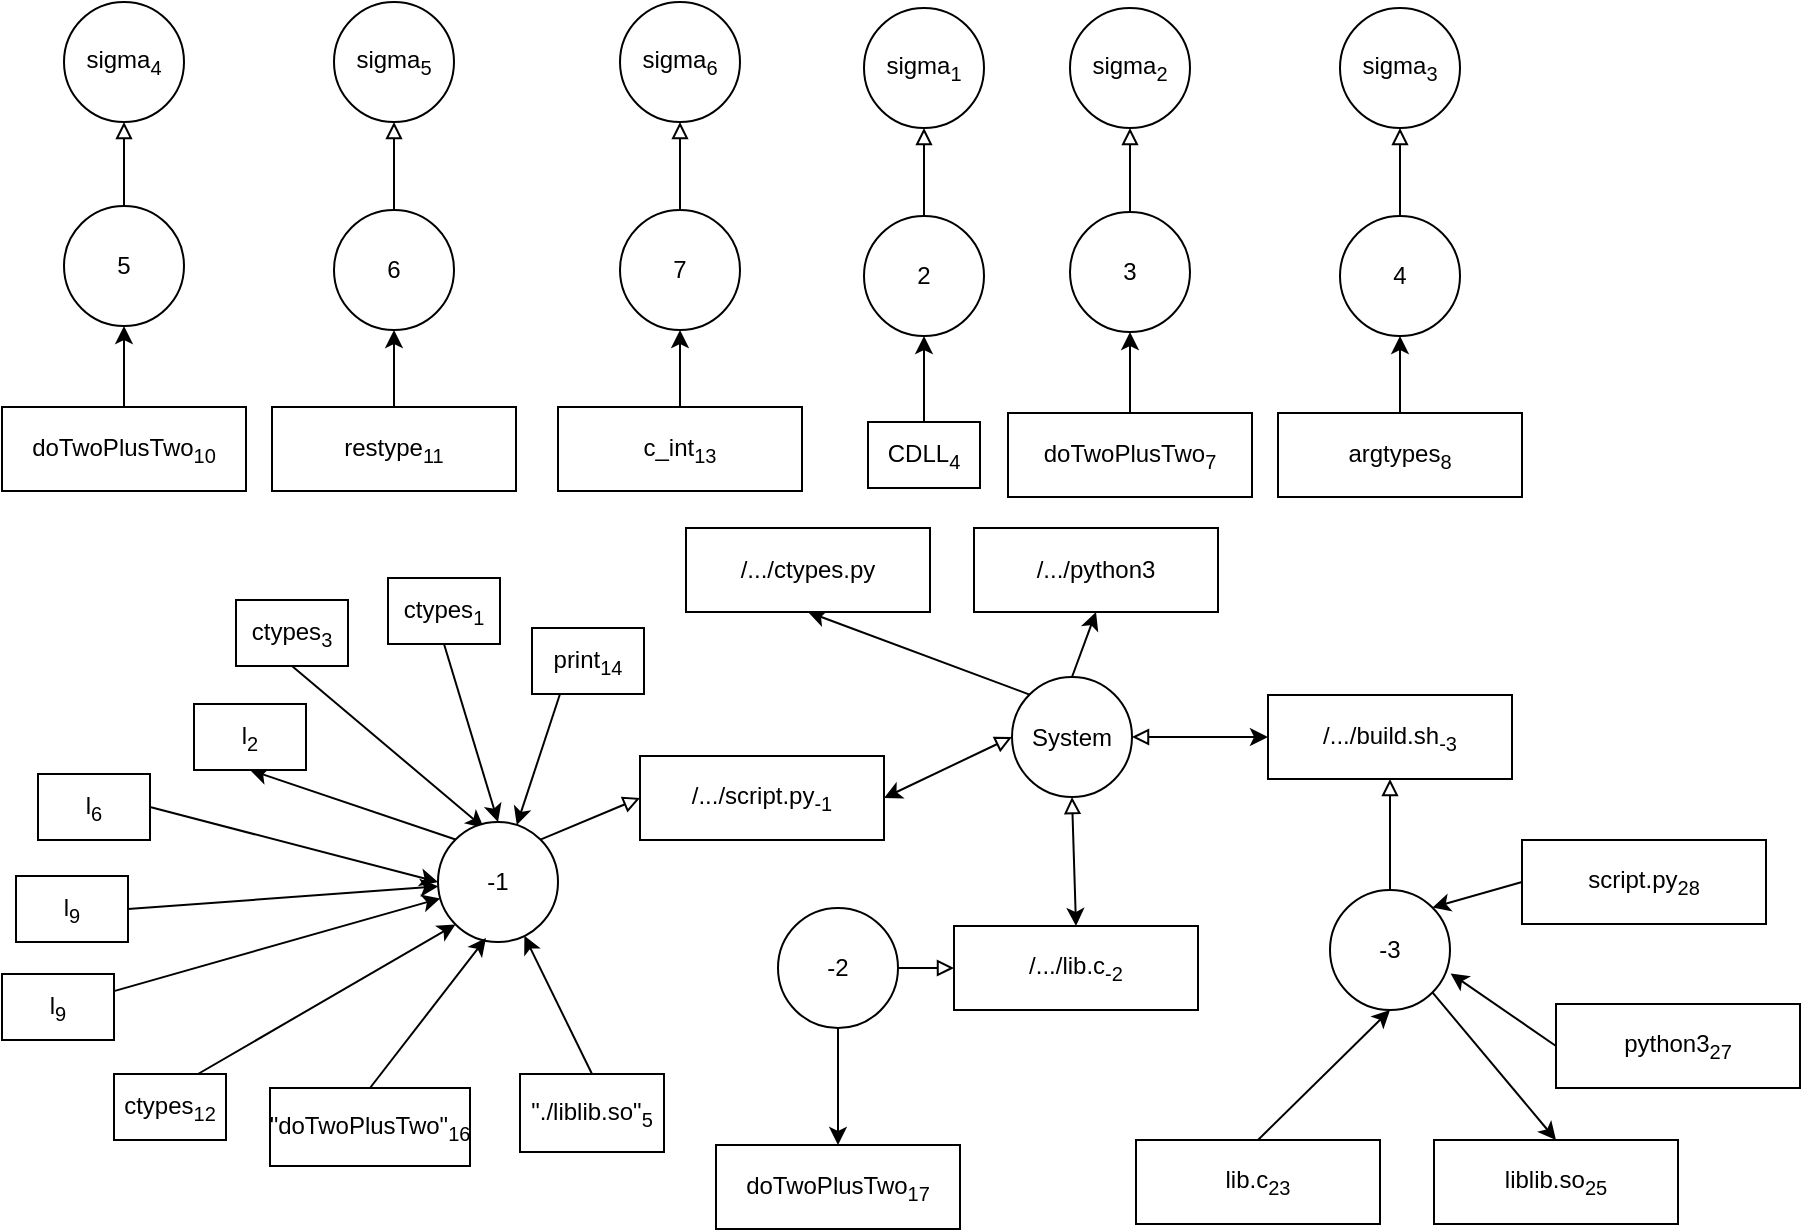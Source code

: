 <mxfile version="23.0.1" type="device">
  <diagram name="Page-1" id="2sD7yjUGzjUmPnmGaGPp">
    <mxGraphModel dx="1640" dy="1302" grid="0" gridSize="10" guides="1" tooltips="1" connect="1" arrows="1" fold="1" page="0" pageScale="1" pageWidth="850" pageHeight="1100" math="0" shadow="0">
      <root>
        <mxCell id="0" />
        <mxCell id="1" parent="0" />
        <mxCell id="xBkAP3J3gG5PXEwoHc84-98" style="edgeStyle=none;shape=connector;rounded=0;orthogonalLoop=1;jettySize=auto;html=1;exitX=0.5;exitY=0;exitDx=0;exitDy=0;labelBackgroundColor=default;strokeColor=default;align=center;verticalAlign=middle;fontFamily=Helvetica;fontSize=11;fontColor=default;endArrow=block;endFill=0;" edge="1" parent="1" source="xBkAP3J3gG5PXEwoHc84-2" target="xBkAP3J3gG5PXEwoHc84-95">
          <mxGeometry relative="1" as="geometry" />
        </mxCell>
        <mxCell id="xBkAP3J3gG5PXEwoHc84-107" style="edgeStyle=none;shape=connector;rounded=0;orthogonalLoop=1;jettySize=auto;html=1;exitX=1;exitY=1;exitDx=0;exitDy=0;entryX=0.5;entryY=0;entryDx=0;entryDy=0;labelBackgroundColor=default;strokeColor=default;align=center;verticalAlign=middle;fontFamily=Helvetica;fontSize=11;fontColor=default;endArrow=classic;" edge="1" parent="1" source="xBkAP3J3gG5PXEwoHc84-2" target="xBkAP3J3gG5PXEwoHc84-105">
          <mxGeometry relative="1" as="geometry" />
        </mxCell>
        <mxCell id="xBkAP3J3gG5PXEwoHc84-2" value="-3" style="ellipse;whiteSpace=wrap;html=1;aspect=fixed;" vertex="1" parent="1">
          <mxGeometry x="35" y="101" width="60" height="60" as="geometry" />
        </mxCell>
        <mxCell id="xBkAP3J3gG5PXEwoHc84-80" style="edgeStyle=none;shape=connector;rounded=0;orthogonalLoop=1;jettySize=auto;html=1;exitX=1;exitY=0.5;exitDx=0;exitDy=0;labelBackgroundColor=default;strokeColor=default;align=center;verticalAlign=middle;fontFamily=Helvetica;fontSize=11;fontColor=default;endArrow=classic;" edge="1" parent="1" source="xBkAP3J3gG5PXEwoHc84-3" target="xBkAP3J3gG5PXEwoHc84-78">
          <mxGeometry relative="1" as="geometry" />
        </mxCell>
        <mxCell id="xBkAP3J3gG5PXEwoHc84-86" style="edgeStyle=none;shape=connector;rounded=0;orthogonalLoop=1;jettySize=auto;html=1;exitX=0.5;exitY=0;exitDx=0;exitDy=0;entryX=0;entryY=0.5;entryDx=0;entryDy=0;labelBackgroundColor=default;strokeColor=default;align=center;verticalAlign=middle;fontFamily=Helvetica;fontSize=11;fontColor=default;endArrow=block;endFill=0;" edge="1" parent="1" source="xBkAP3J3gG5PXEwoHc84-3" target="xBkAP3J3gG5PXEwoHc84-85">
          <mxGeometry relative="1" as="geometry" />
        </mxCell>
        <mxCell id="xBkAP3J3gG5PXEwoHc84-3" value="-2" style="ellipse;whiteSpace=wrap;html=1;aspect=fixed;direction=south;" vertex="1" parent="1">
          <mxGeometry x="-241" y="110" width="60" height="60" as="geometry" />
        </mxCell>
        <mxCell id="xBkAP3J3gG5PXEwoHc84-100" style="edgeStyle=none;shape=connector;rounded=0;orthogonalLoop=1;jettySize=auto;html=1;exitX=0.5;exitY=0;exitDx=0;exitDy=0;entryX=0;entryY=0.5;entryDx=0;entryDy=0;labelBackgroundColor=default;strokeColor=default;align=center;verticalAlign=middle;fontFamily=Helvetica;fontSize=11;fontColor=default;endArrow=classic;startArrow=block;startFill=0;" edge="1" parent="1" source="xBkAP3J3gG5PXEwoHc84-4" target="xBkAP3J3gG5PXEwoHc84-95">
          <mxGeometry relative="1" as="geometry" />
        </mxCell>
        <mxCell id="xBkAP3J3gG5PXEwoHc84-101" style="edgeStyle=none;shape=connector;rounded=0;orthogonalLoop=1;jettySize=auto;html=1;exitX=1;exitY=0.5;exitDx=0;exitDy=0;entryX=0.5;entryY=0;entryDx=0;entryDy=0;labelBackgroundColor=default;strokeColor=default;align=center;verticalAlign=middle;fontFamily=Helvetica;fontSize=11;fontColor=default;endArrow=classic;startArrow=block;startFill=0;" edge="1" parent="1" source="xBkAP3J3gG5PXEwoHc84-4" target="xBkAP3J3gG5PXEwoHc84-85">
          <mxGeometry relative="1" as="geometry" />
        </mxCell>
        <mxCell id="xBkAP3J3gG5PXEwoHc84-102" style="edgeStyle=none;shape=connector;rounded=0;orthogonalLoop=1;jettySize=auto;html=1;exitX=0;exitY=1;exitDx=0;exitDy=0;entryX=0.5;entryY=1;entryDx=0;entryDy=0;labelBackgroundColor=default;strokeColor=default;align=center;verticalAlign=middle;fontFamily=Helvetica;fontSize=11;fontColor=default;endArrow=classic;" edge="1" parent="1" source="xBkAP3J3gG5PXEwoHc84-4" target="xBkAP3J3gG5PXEwoHc84-91">
          <mxGeometry relative="1" as="geometry" />
        </mxCell>
        <mxCell id="xBkAP3J3gG5PXEwoHc84-114" style="edgeStyle=none;shape=connector;rounded=0;orthogonalLoop=1;jettySize=auto;html=1;exitX=0;exitY=0.5;exitDx=0;exitDy=0;entryX=0.5;entryY=1;entryDx=0;entryDy=0;labelBackgroundColor=default;strokeColor=default;align=center;verticalAlign=middle;fontFamily=Helvetica;fontSize=11;fontColor=default;endArrow=classic;" edge="1" parent="1" source="xBkAP3J3gG5PXEwoHc84-4" target="xBkAP3J3gG5PXEwoHc84-113">
          <mxGeometry relative="1" as="geometry" />
        </mxCell>
        <mxCell id="xBkAP3J3gG5PXEwoHc84-4" value="System" style="ellipse;whiteSpace=wrap;html=1;aspect=fixed;direction=south;" vertex="1" parent="1">
          <mxGeometry x="-124" y="-5.5" width="60" height="60" as="geometry" />
        </mxCell>
        <mxCell id="xBkAP3J3gG5PXEwoHc84-8" style="rounded=0;orthogonalLoop=1;jettySize=auto;html=1;exitX=0.5;exitY=1;exitDx=0;exitDy=0;entryX=0.5;entryY=0;entryDx=0;entryDy=0;" edge="1" parent="1" source="xBkAP3J3gG5PXEwoHc84-5" target="xBkAP3J3gG5PXEwoHc84-13">
          <mxGeometry relative="1" as="geometry" />
        </mxCell>
        <mxCell id="xBkAP3J3gG5PXEwoHc84-5" value="&lt;div&gt;ctypes&lt;sub&gt;1&lt;/sub&gt;&lt;/div&gt;" style="rounded=0;whiteSpace=wrap;html=1;" vertex="1" parent="1">
          <mxGeometry x="-436" y="-55" width="56" height="33" as="geometry" />
        </mxCell>
        <mxCell id="xBkAP3J3gG5PXEwoHc84-26" style="edgeStyle=none;shape=connector;rounded=0;orthogonalLoop=1;jettySize=auto;html=1;exitX=0.5;exitY=1;exitDx=0;exitDy=0;labelBackgroundColor=default;strokeColor=default;align=center;verticalAlign=middle;fontFamily=Helvetica;fontSize=11;fontColor=default;endArrow=classic;entryX=0.383;entryY=0.05;entryDx=0;entryDy=0;entryPerimeter=0;" edge="1" parent="1" source="xBkAP3J3gG5PXEwoHc84-6" target="xBkAP3J3gG5PXEwoHc84-13">
          <mxGeometry relative="1" as="geometry" />
        </mxCell>
        <mxCell id="xBkAP3J3gG5PXEwoHc84-6" value="&lt;div&gt;ctypes&lt;sub&gt;3&lt;/sub&gt;&lt;/div&gt;" style="rounded=0;whiteSpace=wrap;html=1;" vertex="1" parent="1">
          <mxGeometry x="-512" y="-44" width="56" height="33" as="geometry" />
        </mxCell>
        <mxCell id="xBkAP3J3gG5PXEwoHc84-66" style="edgeStyle=none;shape=connector;rounded=0;orthogonalLoop=1;jettySize=auto;html=1;exitX=0.75;exitY=0;exitDx=0;exitDy=0;entryX=0;entryY=1;entryDx=0;entryDy=0;labelBackgroundColor=default;strokeColor=default;align=center;verticalAlign=middle;fontFamily=Helvetica;fontSize=11;fontColor=default;endArrow=classic;" edge="1" parent="1" source="xBkAP3J3gG5PXEwoHc84-7" target="xBkAP3J3gG5PXEwoHc84-13">
          <mxGeometry relative="1" as="geometry" />
        </mxCell>
        <mxCell id="xBkAP3J3gG5PXEwoHc84-7" value="&lt;div&gt;ctypes&lt;sub&gt;12&lt;/sub&gt;&lt;/div&gt;" style="rounded=0;whiteSpace=wrap;html=1;" vertex="1" parent="1">
          <mxGeometry x="-573" y="193" width="56" height="33" as="geometry" />
        </mxCell>
        <mxCell id="xBkAP3J3gG5PXEwoHc84-16" style="edgeStyle=none;shape=connector;rounded=0;orthogonalLoop=1;jettySize=auto;html=1;exitX=0;exitY=0;exitDx=0;exitDy=0;entryX=0.5;entryY=1;entryDx=0;entryDy=0;labelBackgroundColor=default;strokeColor=default;align=center;verticalAlign=middle;fontFamily=Helvetica;fontSize=11;fontColor=default;endArrow=classic;" edge="1" parent="1" source="xBkAP3J3gG5PXEwoHc84-13" target="xBkAP3J3gG5PXEwoHc84-14">
          <mxGeometry relative="1" as="geometry" />
        </mxCell>
        <mxCell id="xBkAP3J3gG5PXEwoHc84-18" style="edgeStyle=none;shape=connector;rounded=0;orthogonalLoop=1;jettySize=auto;html=1;exitX=1;exitY=0;exitDx=0;exitDy=0;entryX=0;entryY=0.5;entryDx=0;entryDy=0;labelBackgroundColor=default;strokeColor=default;align=center;verticalAlign=middle;fontFamily=Helvetica;fontSize=11;fontColor=default;endArrow=block;endFill=0;" edge="1" parent="1" source="xBkAP3J3gG5PXEwoHc84-13" target="xBkAP3J3gG5PXEwoHc84-82">
          <mxGeometry relative="1" as="geometry">
            <mxPoint x="-307.213" y="83.213" as="targetPoint" />
          </mxGeometry>
        </mxCell>
        <mxCell id="xBkAP3J3gG5PXEwoHc84-13" value="-1" style="ellipse;whiteSpace=wrap;html=1;aspect=fixed;" vertex="1" parent="1">
          <mxGeometry x="-411" y="67" width="60" height="60" as="geometry" />
        </mxCell>
        <mxCell id="xBkAP3J3gG5PXEwoHc84-14" value="l&lt;sub&gt;2&lt;/sub&gt;" style="rounded=0;whiteSpace=wrap;html=1;" vertex="1" parent="1">
          <mxGeometry x="-533" y="8" width="56" height="33" as="geometry" />
        </mxCell>
        <mxCell id="xBkAP3J3gG5PXEwoHc84-23" style="edgeStyle=none;shape=connector;rounded=0;orthogonalLoop=1;jettySize=auto;html=1;exitX=0.5;exitY=0;exitDx=0;exitDy=0;entryX=0.5;entryY=1;entryDx=0;entryDy=0;labelBackgroundColor=default;strokeColor=default;align=center;verticalAlign=middle;fontFamily=Helvetica;fontSize=11;fontColor=default;endArrow=classic;" edge="1" parent="1" source="xBkAP3J3gG5PXEwoHc84-19" target="xBkAP3J3gG5PXEwoHc84-20">
          <mxGeometry relative="1" as="geometry" />
        </mxCell>
        <mxCell id="xBkAP3J3gG5PXEwoHc84-19" value="CDLL&lt;sub&gt;4&lt;/sub&gt;" style="rounded=0;whiteSpace=wrap;html=1;" vertex="1" parent="1">
          <mxGeometry x="-196" y="-133" width="56" height="33" as="geometry" />
        </mxCell>
        <mxCell id="xBkAP3J3gG5PXEwoHc84-25" style="edgeStyle=none;shape=connector;rounded=0;orthogonalLoop=1;jettySize=auto;html=1;exitX=0.5;exitY=0;exitDx=0;exitDy=0;labelBackgroundColor=default;strokeColor=default;align=center;verticalAlign=middle;fontFamily=Helvetica;fontSize=11;fontColor=default;endArrow=block;endFill=0;" edge="1" parent="1" source="xBkAP3J3gG5PXEwoHc84-20" target="xBkAP3J3gG5PXEwoHc84-24">
          <mxGeometry relative="1" as="geometry" />
        </mxCell>
        <mxCell id="xBkAP3J3gG5PXEwoHc84-20" value="2" style="ellipse;whiteSpace=wrap;html=1;aspect=fixed;" vertex="1" parent="1">
          <mxGeometry x="-198" y="-236" width="60" height="60" as="geometry" />
        </mxCell>
        <mxCell id="xBkAP3J3gG5PXEwoHc84-24" value="sigma&lt;sub&gt;1&lt;/sub&gt;" style="ellipse;whiteSpace=wrap;html=1;aspect=fixed;" vertex="1" parent="1">
          <mxGeometry x="-198" y="-340" width="60" height="60" as="geometry" />
        </mxCell>
        <mxCell id="xBkAP3J3gG5PXEwoHc84-28" style="edgeStyle=none;shape=connector;rounded=0;orthogonalLoop=1;jettySize=auto;html=1;exitX=0.5;exitY=0;exitDx=0;exitDy=0;labelBackgroundColor=default;strokeColor=default;align=center;verticalAlign=middle;fontFamily=Helvetica;fontSize=11;fontColor=default;endArrow=classic;" edge="1" parent="1" source="xBkAP3J3gG5PXEwoHc84-27" target="xBkAP3J3gG5PXEwoHc84-13">
          <mxGeometry relative="1" as="geometry" />
        </mxCell>
        <mxCell id="xBkAP3J3gG5PXEwoHc84-27" value="&quot;./liblib.so&quot;&lt;sub&gt;5&lt;/sub&gt;" style="rounded=0;whiteSpace=wrap;html=1;" vertex="1" parent="1">
          <mxGeometry x="-370" y="193" width="72" height="39" as="geometry" />
        </mxCell>
        <mxCell id="xBkAP3J3gG5PXEwoHc84-30" style="edgeStyle=none;shape=connector;rounded=0;orthogonalLoop=1;jettySize=auto;html=1;exitX=1;exitY=0.5;exitDx=0;exitDy=0;entryX=0;entryY=0.5;entryDx=0;entryDy=0;labelBackgroundColor=default;strokeColor=default;align=center;verticalAlign=middle;fontFamily=Helvetica;fontSize=11;fontColor=default;endArrow=classic;" edge="1" parent="1" source="xBkAP3J3gG5PXEwoHc84-29" target="xBkAP3J3gG5PXEwoHc84-13">
          <mxGeometry relative="1" as="geometry" />
        </mxCell>
        <mxCell id="xBkAP3J3gG5PXEwoHc84-29" value="&lt;div&gt;l&lt;sub&gt;6&lt;/sub&gt;&lt;/div&gt;" style="rounded=0;whiteSpace=wrap;html=1;" vertex="1" parent="1">
          <mxGeometry x="-611" y="43" width="56" height="33" as="geometry" />
        </mxCell>
        <mxCell id="xBkAP3J3gG5PXEwoHc84-34" style="edgeStyle=none;shape=connector;rounded=0;orthogonalLoop=1;jettySize=auto;html=1;exitX=1;exitY=0.5;exitDx=0;exitDy=0;labelBackgroundColor=default;strokeColor=default;align=center;verticalAlign=middle;fontFamily=Helvetica;fontSize=11;fontColor=default;endArrow=classic;" edge="1" parent="1" source="xBkAP3J3gG5PXEwoHc84-31" target="xBkAP3J3gG5PXEwoHc84-13">
          <mxGeometry relative="1" as="geometry" />
        </mxCell>
        <mxCell id="xBkAP3J3gG5PXEwoHc84-31" value="&lt;div&gt;l&lt;sub&gt;9&lt;/sub&gt;&lt;/div&gt;" style="rounded=0;whiteSpace=wrap;html=1;" vertex="1" parent="1">
          <mxGeometry x="-622" y="94" width="56" height="33" as="geometry" />
        </mxCell>
        <mxCell id="xBkAP3J3gG5PXEwoHc84-37" style="edgeStyle=none;shape=connector;rounded=0;orthogonalLoop=1;jettySize=auto;html=1;exitX=0.5;exitY=0;exitDx=0;exitDy=0;labelBackgroundColor=default;strokeColor=default;align=center;verticalAlign=middle;fontFamily=Helvetica;fontSize=11;fontColor=default;endArrow=block;endFill=0;" edge="1" parent="1" source="xBkAP3J3gG5PXEwoHc84-38" target="xBkAP3J3gG5PXEwoHc84-39">
          <mxGeometry relative="1" as="geometry" />
        </mxCell>
        <mxCell id="xBkAP3J3gG5PXEwoHc84-38" value="3" style="ellipse;whiteSpace=wrap;html=1;aspect=fixed;" vertex="1" parent="1">
          <mxGeometry x="-95" y="-238" width="60" height="60" as="geometry" />
        </mxCell>
        <mxCell id="xBkAP3J3gG5PXEwoHc84-39" value="&lt;div&gt;sigma&lt;sub&gt;2&lt;/sub&gt;&lt;/div&gt;" style="ellipse;whiteSpace=wrap;html=1;aspect=fixed;" vertex="1" parent="1">
          <mxGeometry x="-95" y="-340" width="60" height="60" as="geometry" />
        </mxCell>
        <mxCell id="xBkAP3J3gG5PXEwoHc84-41" style="edgeStyle=none;shape=connector;rounded=0;orthogonalLoop=1;jettySize=auto;html=1;exitX=0.5;exitY=0;exitDx=0;exitDy=0;entryX=0.5;entryY=1;entryDx=0;entryDy=0;labelBackgroundColor=default;strokeColor=default;align=center;verticalAlign=middle;fontFamily=Helvetica;fontSize=11;fontColor=default;endArrow=classic;" edge="1" parent="1" source="xBkAP3J3gG5PXEwoHc84-40" target="xBkAP3J3gG5PXEwoHc84-38">
          <mxGeometry relative="1" as="geometry" />
        </mxCell>
        <mxCell id="xBkAP3J3gG5PXEwoHc84-40" value="doTwoPlusTwo&lt;sub&gt;7&lt;/sub&gt;" style="rounded=0;whiteSpace=wrap;html=1;" vertex="1" parent="1">
          <mxGeometry x="-126" y="-137.5" width="122" height="42" as="geometry" />
        </mxCell>
        <mxCell id="xBkAP3J3gG5PXEwoHc84-46" style="edgeStyle=none;shape=connector;rounded=0;orthogonalLoop=1;jettySize=auto;html=1;exitX=0.5;exitY=0;exitDx=0;exitDy=0;labelBackgroundColor=default;strokeColor=default;align=center;verticalAlign=middle;fontFamily=Helvetica;fontSize=11;fontColor=default;endArrow=block;endFill=0;" edge="1" parent="1" source="xBkAP3J3gG5PXEwoHc84-47" target="xBkAP3J3gG5PXEwoHc84-48">
          <mxGeometry relative="1" as="geometry" />
        </mxCell>
        <mxCell id="xBkAP3J3gG5PXEwoHc84-47" value="4" style="ellipse;whiteSpace=wrap;html=1;aspect=fixed;" vertex="1" parent="1">
          <mxGeometry x="40" y="-236" width="60" height="60" as="geometry" />
        </mxCell>
        <mxCell id="xBkAP3J3gG5PXEwoHc84-48" value="&lt;div&gt;sigma&lt;sub&gt;3&lt;/sub&gt;&lt;/div&gt;" style="ellipse;whiteSpace=wrap;html=1;aspect=fixed;" vertex="1" parent="1">
          <mxGeometry x="40" y="-340" width="60" height="60" as="geometry" />
        </mxCell>
        <mxCell id="xBkAP3J3gG5PXEwoHc84-49" style="edgeStyle=none;shape=connector;rounded=0;orthogonalLoop=1;jettySize=auto;html=1;exitX=0.5;exitY=0;exitDx=0;exitDy=0;entryX=0.5;entryY=1;entryDx=0;entryDy=0;labelBackgroundColor=default;strokeColor=default;align=center;verticalAlign=middle;fontFamily=Helvetica;fontSize=11;fontColor=default;endArrow=classic;" edge="1" parent="1" source="xBkAP3J3gG5PXEwoHc84-50" target="xBkAP3J3gG5PXEwoHc84-47">
          <mxGeometry relative="1" as="geometry" />
        </mxCell>
        <mxCell id="xBkAP3J3gG5PXEwoHc84-50" value="argtypes&lt;sub&gt;8&lt;/sub&gt;" style="rounded=0;whiteSpace=wrap;html=1;" vertex="1" parent="1">
          <mxGeometry x="9" y="-137.5" width="122" height="42" as="geometry" />
        </mxCell>
        <mxCell id="xBkAP3J3gG5PXEwoHc84-56" style="edgeStyle=none;shape=connector;rounded=0;orthogonalLoop=1;jettySize=auto;html=1;exitX=0.5;exitY=0;exitDx=0;exitDy=0;labelBackgroundColor=default;strokeColor=default;align=center;verticalAlign=middle;fontFamily=Helvetica;fontSize=11;fontColor=default;endArrow=block;endFill=0;" edge="1" parent="1" source="xBkAP3J3gG5PXEwoHc84-57" target="xBkAP3J3gG5PXEwoHc84-58">
          <mxGeometry relative="1" as="geometry" />
        </mxCell>
        <mxCell id="xBkAP3J3gG5PXEwoHc84-57" value="5" style="ellipse;whiteSpace=wrap;html=1;aspect=fixed;" vertex="1" parent="1">
          <mxGeometry x="-598" y="-241" width="60" height="60" as="geometry" />
        </mxCell>
        <mxCell id="xBkAP3J3gG5PXEwoHc84-58" value="&lt;div&gt;sigma&lt;sub&gt;4&lt;/sub&gt;&lt;/div&gt;" style="ellipse;whiteSpace=wrap;html=1;aspect=fixed;" vertex="1" parent="1">
          <mxGeometry x="-598" y="-343" width="60" height="60" as="geometry" />
        </mxCell>
        <mxCell id="xBkAP3J3gG5PXEwoHc84-59" style="edgeStyle=none;shape=connector;rounded=0;orthogonalLoop=1;jettySize=auto;html=1;exitX=0.5;exitY=0;exitDx=0;exitDy=0;entryX=0.5;entryY=1;entryDx=0;entryDy=0;labelBackgroundColor=default;strokeColor=default;align=center;verticalAlign=middle;fontFamily=Helvetica;fontSize=11;fontColor=default;endArrow=classic;" edge="1" parent="1" source="xBkAP3J3gG5PXEwoHc84-60" target="xBkAP3J3gG5PXEwoHc84-57">
          <mxGeometry relative="1" as="geometry" />
        </mxCell>
        <mxCell id="xBkAP3J3gG5PXEwoHc84-60" value="doTwoPlusTwo&lt;sub&gt;10&lt;/sub&gt;" style="rounded=0;whiteSpace=wrap;html=1;" vertex="1" parent="1">
          <mxGeometry x="-629" y="-140.5" width="122" height="42" as="geometry" />
        </mxCell>
        <mxCell id="xBkAP3J3gG5PXEwoHc84-61" style="edgeStyle=none;shape=connector;rounded=0;orthogonalLoop=1;jettySize=auto;html=1;exitX=0.5;exitY=0;exitDx=0;exitDy=0;labelBackgroundColor=default;strokeColor=default;align=center;verticalAlign=middle;fontFamily=Helvetica;fontSize=11;fontColor=default;endArrow=block;endFill=0;" edge="1" parent="1" source="xBkAP3J3gG5PXEwoHc84-62" target="xBkAP3J3gG5PXEwoHc84-63">
          <mxGeometry relative="1" as="geometry" />
        </mxCell>
        <mxCell id="xBkAP3J3gG5PXEwoHc84-62" value="6" style="ellipse;whiteSpace=wrap;html=1;aspect=fixed;" vertex="1" parent="1">
          <mxGeometry x="-463" y="-239" width="60" height="60" as="geometry" />
        </mxCell>
        <mxCell id="xBkAP3J3gG5PXEwoHc84-63" value="&lt;div&gt;sigma&lt;sub&gt;5&lt;/sub&gt;&lt;/div&gt;" style="ellipse;whiteSpace=wrap;html=1;aspect=fixed;" vertex="1" parent="1">
          <mxGeometry x="-463" y="-343" width="60" height="60" as="geometry" />
        </mxCell>
        <mxCell id="xBkAP3J3gG5PXEwoHc84-64" style="edgeStyle=none;shape=connector;rounded=0;orthogonalLoop=1;jettySize=auto;html=1;exitX=0.5;exitY=0;exitDx=0;exitDy=0;entryX=0.5;entryY=1;entryDx=0;entryDy=0;labelBackgroundColor=default;strokeColor=default;align=center;verticalAlign=middle;fontFamily=Helvetica;fontSize=11;fontColor=default;endArrow=classic;" edge="1" parent="1" source="xBkAP3J3gG5PXEwoHc84-65" target="xBkAP3J3gG5PXEwoHc84-62">
          <mxGeometry relative="1" as="geometry" />
        </mxCell>
        <mxCell id="xBkAP3J3gG5PXEwoHc84-65" value="restype&lt;sub&gt;11&lt;/sub&gt;" style="rounded=0;whiteSpace=wrap;html=1;" vertex="1" parent="1">
          <mxGeometry x="-494" y="-140.5" width="122" height="42" as="geometry" />
        </mxCell>
        <mxCell id="xBkAP3J3gG5PXEwoHc84-67" style="edgeStyle=none;shape=connector;rounded=0;orthogonalLoop=1;jettySize=auto;html=1;exitX=0.5;exitY=0;exitDx=0;exitDy=0;labelBackgroundColor=default;strokeColor=default;align=center;verticalAlign=middle;fontFamily=Helvetica;fontSize=11;fontColor=default;endArrow=block;endFill=0;" edge="1" parent="1" source="xBkAP3J3gG5PXEwoHc84-68" target="xBkAP3J3gG5PXEwoHc84-69">
          <mxGeometry relative="1" as="geometry" />
        </mxCell>
        <mxCell id="xBkAP3J3gG5PXEwoHc84-68" value="7" style="ellipse;whiteSpace=wrap;html=1;aspect=fixed;" vertex="1" parent="1">
          <mxGeometry x="-320" y="-239" width="60" height="60" as="geometry" />
        </mxCell>
        <mxCell id="xBkAP3J3gG5PXEwoHc84-69" value="&lt;div&gt;sigma&lt;sub&gt;6&lt;/sub&gt;&lt;/div&gt;" style="ellipse;whiteSpace=wrap;html=1;aspect=fixed;" vertex="1" parent="1">
          <mxGeometry x="-320" y="-343" width="60" height="60" as="geometry" />
        </mxCell>
        <mxCell id="xBkAP3J3gG5PXEwoHc84-70" style="edgeStyle=none;shape=connector;rounded=0;orthogonalLoop=1;jettySize=auto;html=1;exitX=0.5;exitY=0;exitDx=0;exitDy=0;entryX=0.5;entryY=1;entryDx=0;entryDy=0;labelBackgroundColor=default;strokeColor=default;align=center;verticalAlign=middle;fontFamily=Helvetica;fontSize=11;fontColor=default;endArrow=classic;" edge="1" parent="1" source="xBkAP3J3gG5PXEwoHc84-71" target="xBkAP3J3gG5PXEwoHc84-68">
          <mxGeometry relative="1" as="geometry" />
        </mxCell>
        <mxCell id="xBkAP3J3gG5PXEwoHc84-71" value="c_int&lt;sub&gt;13&lt;/sub&gt;" style="rounded=0;whiteSpace=wrap;html=1;" vertex="1" parent="1">
          <mxGeometry x="-351" y="-140.5" width="122" height="42" as="geometry" />
        </mxCell>
        <mxCell id="xBkAP3J3gG5PXEwoHc84-73" style="edgeStyle=none;shape=connector;rounded=0;orthogonalLoop=1;jettySize=auto;html=1;exitX=0.25;exitY=1;exitDx=0;exitDy=0;labelBackgroundColor=default;strokeColor=default;align=center;verticalAlign=middle;fontFamily=Helvetica;fontSize=11;fontColor=default;endArrow=classic;" edge="1" parent="1" source="xBkAP3J3gG5PXEwoHc84-72" target="xBkAP3J3gG5PXEwoHc84-13">
          <mxGeometry relative="1" as="geometry" />
        </mxCell>
        <mxCell id="xBkAP3J3gG5PXEwoHc84-72" value="print&lt;sub&gt;14&lt;/sub&gt;" style="rounded=0;whiteSpace=wrap;html=1;" vertex="1" parent="1">
          <mxGeometry x="-364" y="-30" width="56" height="33" as="geometry" />
        </mxCell>
        <mxCell id="xBkAP3J3gG5PXEwoHc84-74" value="&quot;doTwoPlusTwo&quot;&lt;sub&gt;16&lt;/sub&gt;" style="rounded=0;whiteSpace=wrap;html=1;" vertex="1" parent="1">
          <mxGeometry x="-495" y="200" width="100" height="39" as="geometry" />
        </mxCell>
        <mxCell id="xBkAP3J3gG5PXEwoHc84-75" style="edgeStyle=none;shape=connector;rounded=0;orthogonalLoop=1;jettySize=auto;html=1;exitX=0.5;exitY=0;exitDx=0;exitDy=0;entryX=0.4;entryY=0.967;entryDx=0;entryDy=0;entryPerimeter=0;labelBackgroundColor=default;strokeColor=default;align=center;verticalAlign=middle;fontFamily=Helvetica;fontSize=11;fontColor=default;endArrow=classic;" edge="1" parent="1" source="xBkAP3J3gG5PXEwoHc84-74" target="xBkAP3J3gG5PXEwoHc84-13">
          <mxGeometry relative="1" as="geometry" />
        </mxCell>
        <mxCell id="xBkAP3J3gG5PXEwoHc84-77" value="" style="edgeStyle=none;shape=connector;rounded=0;orthogonalLoop=1;jettySize=auto;html=1;labelBackgroundColor=default;strokeColor=default;align=center;verticalAlign=middle;fontFamily=Helvetica;fontSize=11;fontColor=default;endArrow=classic;" edge="1" parent="1" source="xBkAP3J3gG5PXEwoHc84-76" target="xBkAP3J3gG5PXEwoHc84-13">
          <mxGeometry relative="1" as="geometry" />
        </mxCell>
        <mxCell id="xBkAP3J3gG5PXEwoHc84-76" value="&lt;div&gt;l&lt;sub&gt;9&lt;/sub&gt;&lt;/div&gt;" style="rounded=0;whiteSpace=wrap;html=1;" vertex="1" parent="1">
          <mxGeometry x="-629" y="143" width="56" height="33" as="geometry" />
        </mxCell>
        <mxCell id="xBkAP3J3gG5PXEwoHc84-78" value="doTwoPlusTwo&lt;sub&gt;17&lt;/sub&gt;" style="rounded=0;whiteSpace=wrap;html=1;" vertex="1" parent="1">
          <mxGeometry x="-272" y="228.5" width="122" height="42" as="geometry" />
        </mxCell>
        <mxCell id="xBkAP3J3gG5PXEwoHc84-82" value="/.../script.py&lt;sub&gt;-1&lt;/sub&gt;" style="rounded=0;whiteSpace=wrap;html=1;" vertex="1" parent="1">
          <mxGeometry x="-310" y="34" width="122" height="42" as="geometry" />
        </mxCell>
        <mxCell id="xBkAP3J3gG5PXEwoHc84-85" value="/.../lib.c&lt;sub&gt;-2&lt;/sub&gt;" style="rounded=0;whiteSpace=wrap;html=1;" vertex="1" parent="1">
          <mxGeometry x="-153" y="119" width="122" height="42" as="geometry" />
        </mxCell>
        <mxCell id="xBkAP3J3gG5PXEwoHc84-91" value="/.../ctypes.py" style="rounded=0;whiteSpace=wrap;html=1;" vertex="1" parent="1">
          <mxGeometry x="-287" y="-80" width="122" height="42" as="geometry" />
        </mxCell>
        <mxCell id="xBkAP3J3gG5PXEwoHc84-95" value="/.../build.sh&lt;sub&gt;-3&lt;/sub&gt;" style="rounded=0;whiteSpace=wrap;html=1;" vertex="1" parent="1">
          <mxGeometry x="4" y="3.5" width="122" height="42" as="geometry" />
        </mxCell>
        <mxCell id="xBkAP3J3gG5PXEwoHc84-99" style="edgeStyle=none;shape=connector;rounded=0;orthogonalLoop=1;jettySize=auto;html=1;exitX=0.5;exitY=1;exitDx=0;exitDy=0;entryX=1;entryY=0.5;entryDx=0;entryDy=0;labelBackgroundColor=default;strokeColor=default;align=center;verticalAlign=middle;fontFamily=Helvetica;fontSize=11;fontColor=default;endArrow=classic;startArrow=block;startFill=0;" edge="1" parent="1" source="xBkAP3J3gG5PXEwoHc84-4" target="xBkAP3J3gG5PXEwoHc84-82">
          <mxGeometry relative="1" as="geometry" />
        </mxCell>
        <mxCell id="xBkAP3J3gG5PXEwoHc84-104" style="edgeStyle=none;shape=connector;rounded=0;orthogonalLoop=1;jettySize=auto;html=1;exitX=0.5;exitY=0;exitDx=0;exitDy=0;entryX=0.5;entryY=1;entryDx=0;entryDy=0;labelBackgroundColor=default;strokeColor=default;align=center;verticalAlign=middle;fontFamily=Helvetica;fontSize=11;fontColor=default;endArrow=classic;" edge="1" parent="1" source="xBkAP3J3gG5PXEwoHc84-103" target="xBkAP3J3gG5PXEwoHc84-2">
          <mxGeometry relative="1" as="geometry" />
        </mxCell>
        <mxCell id="xBkAP3J3gG5PXEwoHc84-103" value="lib.c&lt;sub&gt;23&lt;/sub&gt;" style="rounded=0;whiteSpace=wrap;html=1;" vertex="1" parent="1">
          <mxGeometry x="-62" y="226" width="122" height="42" as="geometry" />
        </mxCell>
        <mxCell id="xBkAP3J3gG5PXEwoHc84-105" value="liblib.so&lt;sub&gt;25&lt;/sub&gt;" style="rounded=0;whiteSpace=wrap;html=1;" vertex="1" parent="1">
          <mxGeometry x="87" y="226" width="122" height="42" as="geometry" />
        </mxCell>
        <mxCell id="xBkAP3J3gG5PXEwoHc84-110" style="edgeStyle=none;shape=connector;rounded=0;orthogonalLoop=1;jettySize=auto;html=1;exitX=0;exitY=0.5;exitDx=0;exitDy=0;entryX=1.005;entryY=0.695;entryDx=0;entryDy=0;labelBackgroundColor=default;strokeColor=default;align=center;verticalAlign=middle;fontFamily=Helvetica;fontSize=11;fontColor=default;endArrow=classic;entryPerimeter=0;" edge="1" parent="1" source="xBkAP3J3gG5PXEwoHc84-108" target="xBkAP3J3gG5PXEwoHc84-2">
          <mxGeometry relative="1" as="geometry" />
        </mxCell>
        <mxCell id="xBkAP3J3gG5PXEwoHc84-108" value="python3&lt;sub&gt;27&lt;/sub&gt;" style="rounded=0;whiteSpace=wrap;html=1;" vertex="1" parent="1">
          <mxGeometry x="148" y="158" width="122" height="42" as="geometry" />
        </mxCell>
        <mxCell id="xBkAP3J3gG5PXEwoHc84-112" style="edgeStyle=none;shape=connector;rounded=0;orthogonalLoop=1;jettySize=auto;html=1;exitX=0;exitY=0.5;exitDx=0;exitDy=0;entryX=1;entryY=0;entryDx=0;entryDy=0;labelBackgroundColor=default;strokeColor=default;align=center;verticalAlign=middle;fontFamily=Helvetica;fontSize=11;fontColor=default;endArrow=classic;" edge="1" parent="1" source="xBkAP3J3gG5PXEwoHc84-111" target="xBkAP3J3gG5PXEwoHc84-2">
          <mxGeometry relative="1" as="geometry" />
        </mxCell>
        <mxCell id="xBkAP3J3gG5PXEwoHc84-111" value="script.py&lt;sub&gt;28&lt;/sub&gt;" style="rounded=0;whiteSpace=wrap;html=1;" vertex="1" parent="1">
          <mxGeometry x="131" y="76" width="122" height="42" as="geometry" />
        </mxCell>
        <mxCell id="xBkAP3J3gG5PXEwoHc84-113" value="/.../python3" style="rounded=0;whiteSpace=wrap;html=1;" vertex="1" parent="1">
          <mxGeometry x="-143" y="-80" width="122" height="42" as="geometry" />
        </mxCell>
      </root>
    </mxGraphModel>
  </diagram>
</mxfile>
